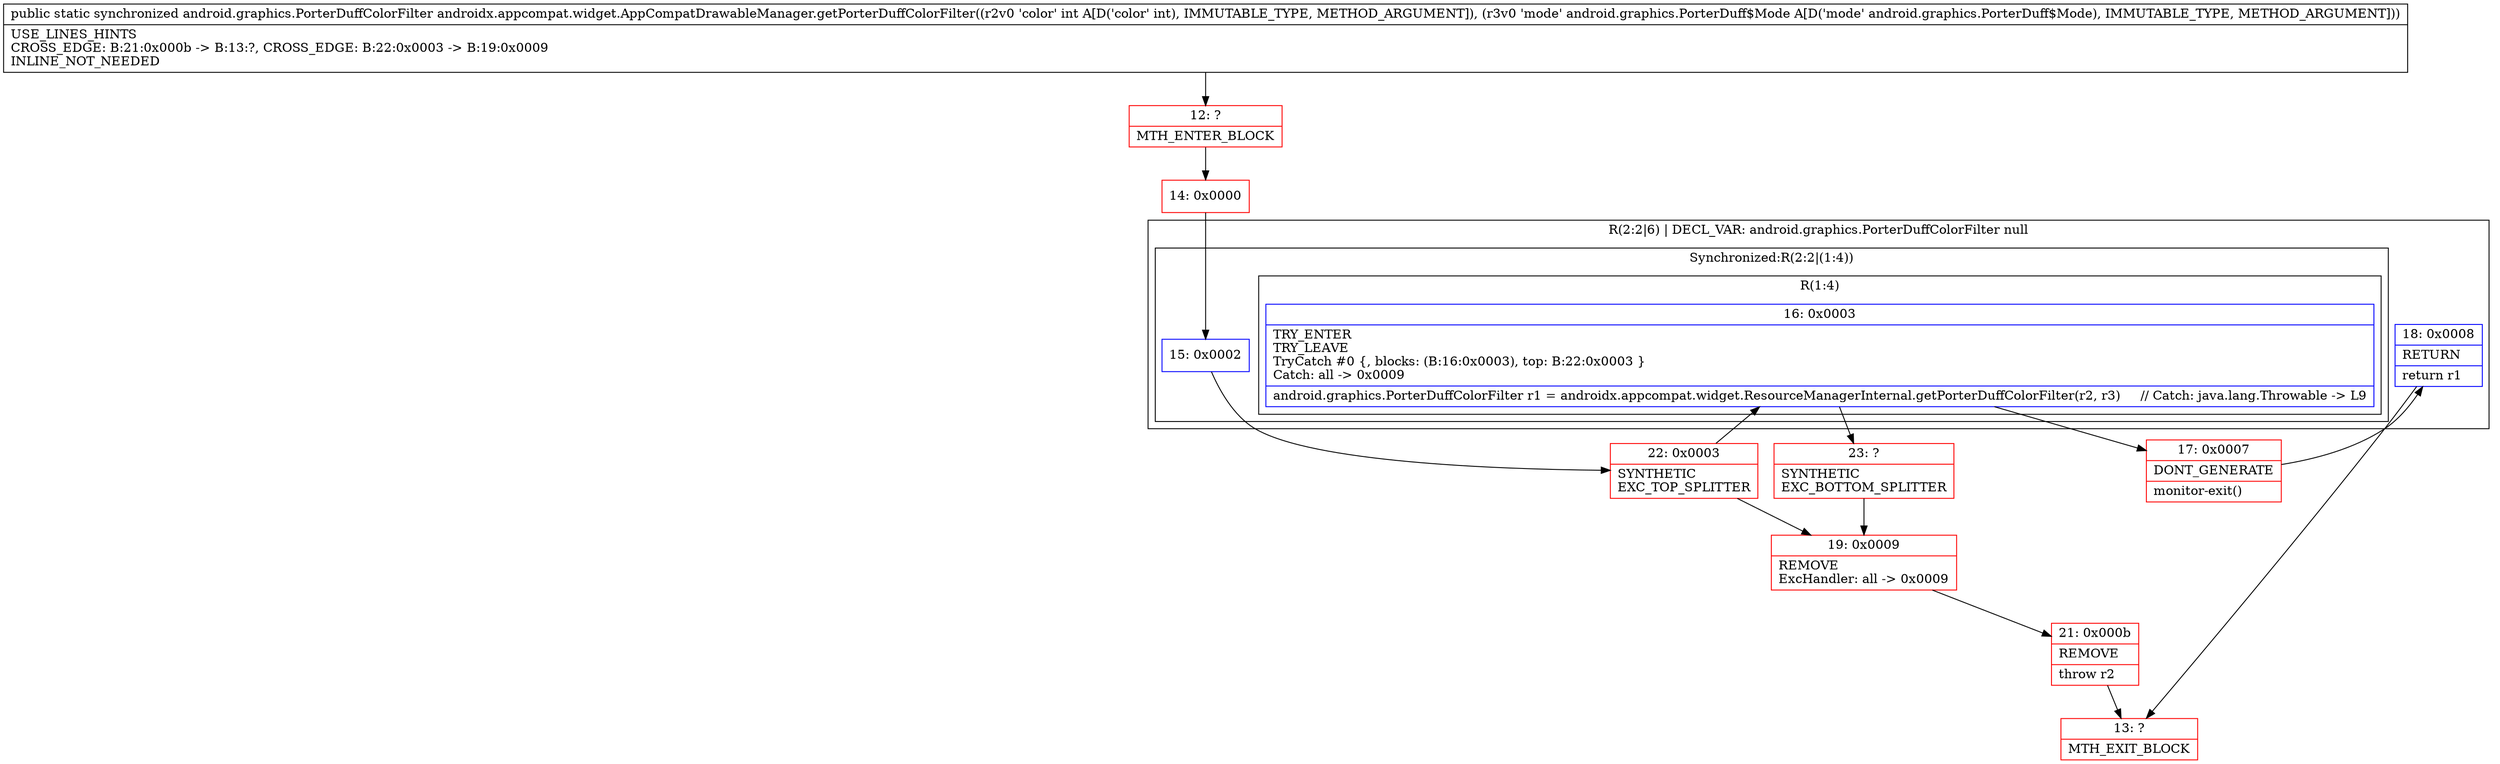 digraph "CFG forandroidx.appcompat.widget.AppCompatDrawableManager.getPorterDuffColorFilter(ILandroid\/graphics\/PorterDuff$Mode;)Landroid\/graphics\/PorterDuffColorFilter;" {
subgraph cluster_Region_767707864 {
label = "R(2:2|6) | DECL_VAR: android.graphics.PorterDuffColorFilter null\l";
node [shape=record,color=blue];
subgraph cluster_SynchronizedRegion_609469085 {
label = "Synchronized:R(2:2|(1:4))";
node [shape=record,color=blue];
Node_15 [shape=record,label="{15\:\ 0x0002}"];
subgraph cluster_Region_706435099 {
label = "R(1:4)";
node [shape=record,color=blue];
Node_16 [shape=record,label="{16\:\ 0x0003|TRY_ENTER\lTRY_LEAVE\lTryCatch #0 \{, blocks: (B:16:0x0003), top: B:22:0x0003 \}\lCatch: all \-\> 0x0009\l|android.graphics.PorterDuffColorFilter r1 = androidx.appcompat.widget.ResourceManagerInternal.getPorterDuffColorFilter(r2, r3)     \/\/ Catch: java.lang.Throwable \-\> L9\l}"];
}
}
Node_18 [shape=record,label="{18\:\ 0x0008|RETURN\l|return r1\l}"];
}
Node_12 [shape=record,color=red,label="{12\:\ ?|MTH_ENTER_BLOCK\l}"];
Node_14 [shape=record,color=red,label="{14\:\ 0x0000}"];
Node_22 [shape=record,color=red,label="{22\:\ 0x0003|SYNTHETIC\lEXC_TOP_SPLITTER\l}"];
Node_17 [shape=record,color=red,label="{17\:\ 0x0007|DONT_GENERATE\l|monitor\-exit()\l}"];
Node_13 [shape=record,color=red,label="{13\:\ ?|MTH_EXIT_BLOCK\l}"];
Node_23 [shape=record,color=red,label="{23\:\ ?|SYNTHETIC\lEXC_BOTTOM_SPLITTER\l}"];
Node_19 [shape=record,color=red,label="{19\:\ 0x0009|REMOVE\lExcHandler: all \-\> 0x0009\l}"];
Node_21 [shape=record,color=red,label="{21\:\ 0x000b|REMOVE\l|throw r2\l}"];
MethodNode[shape=record,label="{public static synchronized android.graphics.PorterDuffColorFilter androidx.appcompat.widget.AppCompatDrawableManager.getPorterDuffColorFilter((r2v0 'color' int A[D('color' int), IMMUTABLE_TYPE, METHOD_ARGUMENT]), (r3v0 'mode' android.graphics.PorterDuff$Mode A[D('mode' android.graphics.PorterDuff$Mode), IMMUTABLE_TYPE, METHOD_ARGUMENT]))  | USE_LINES_HINTS\lCROSS_EDGE: B:21:0x000b \-\> B:13:?, CROSS_EDGE: B:22:0x0003 \-\> B:19:0x0009\lINLINE_NOT_NEEDED\l}"];
MethodNode -> Node_12;Node_15 -> Node_22;
Node_16 -> Node_17;
Node_16 -> Node_23;
Node_18 -> Node_13;
Node_12 -> Node_14;
Node_14 -> Node_15;
Node_22 -> Node_16;
Node_22 -> Node_19;
Node_17 -> Node_18;
Node_23 -> Node_19;
Node_19 -> Node_21;
Node_21 -> Node_13;
}

